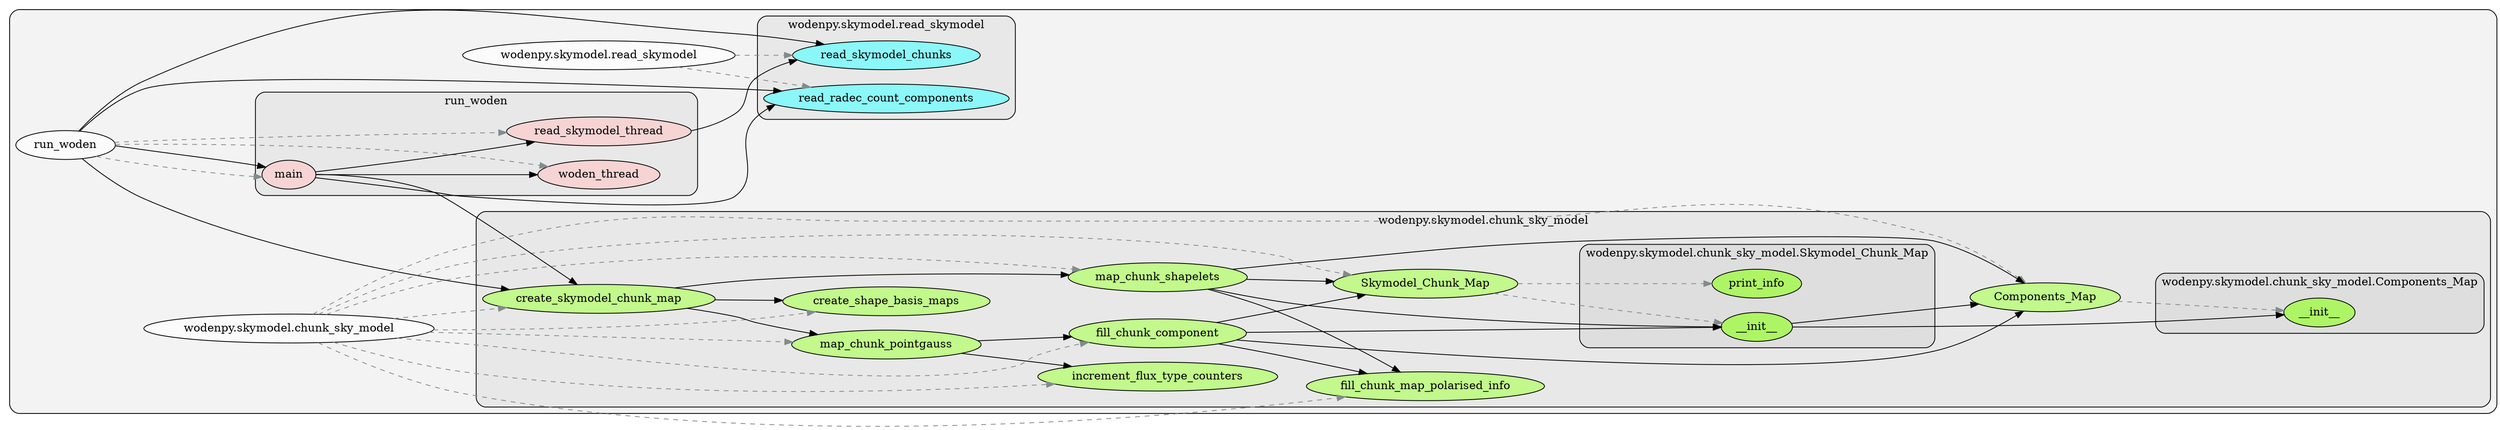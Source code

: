 digraph G {
    graph [rankdir=LR, clusterrank="local"];
    subgraph cluster_G {

        graph [style="filled,rounded", fillcolor="#80808018", label=""];
        run_woden [label="run_woden", style="filled", fillcolor="#ffffffb2", fontcolor="#000000", group="0"];
        wodenpy__skymodel__chunk_sky_model [label="wodenpy.skymodel.chunk_sky_model", style="filled", fillcolor="#ffffffb2", fontcolor="#000000", group="1"];
        wodenpy__skymodel__read_skymodel [label="wodenpy.skymodel.read_skymodel", style="filled", fillcolor="#ffffffb2", fontcolor="#000000", group="2"];
        subgraph cluster_run_woden {

            graph [style="filled,rounded", fillcolor="#80808018", label="run_woden"];
            run_woden__main [label="main", style="filled", fillcolor="#feccccb2", fontcolor="#000000", group="0"];
            run_woden__read_skymodel_thread [label="read_skymodel_thread", style="filled", fillcolor="#feccccb2", fontcolor="#000000", group="0"];
            run_woden__woden_thread [label="woden_thread", style="filled", fillcolor="#feccccb2", fontcolor="#000000", group="0"];
        }
        subgraph cluster_wodenpy__skymodel__chunk_sky_model {

            graph [style="filled,rounded", fillcolor="#80808018", label="wodenpy.skymodel.chunk_sky_model"];
            wodenpy__skymodel__chunk_sky_model__Components_Map [label="Components_Map", style="filled", fillcolor="#b2ff65b2", fontcolor="#000000", group="1"];
            wodenpy__skymodel__chunk_sky_model__Skymodel_Chunk_Map [label="Skymodel_Chunk_Map", style="filled", fillcolor="#b2ff65b2", fontcolor="#000000", group="1"];
            wodenpy__skymodel__chunk_sky_model__create_shape_basis_maps [label="create_shape_basis_maps", style="filled", fillcolor="#b2ff65b2", fontcolor="#000000", group="1"];
            wodenpy__skymodel__chunk_sky_model__create_skymodel_chunk_map [label="create_skymodel_chunk_map", style="filled", fillcolor="#b2ff65b2", fontcolor="#000000", group="1"];
            wodenpy__skymodel__chunk_sky_model__fill_chunk_component [label="fill_chunk_component", style="filled", fillcolor="#b2ff65b2", fontcolor="#000000", group="1"];
            wodenpy__skymodel__chunk_sky_model__fill_chunk_map_polarised_info [label="fill_chunk_map_polarised_info", style="filled", fillcolor="#b2ff65b2", fontcolor="#000000", group="1"];
            wodenpy__skymodel__chunk_sky_model__increment_flux_type_counters [label="increment_flux_type_counters", style="filled", fillcolor="#b2ff65b2", fontcolor="#000000", group="1"];
            wodenpy__skymodel__chunk_sky_model__map_chunk_pointgauss [label="map_chunk_pointgauss", style="filled", fillcolor="#b2ff65b2", fontcolor="#000000", group="1"];
            wodenpy__skymodel__chunk_sky_model__map_chunk_shapelets [label="map_chunk_shapelets", style="filled", fillcolor="#b2ff65b2", fontcolor="#000000", group="1"];
            subgraph cluster_wodenpy__skymodel__chunk_sky_model__Components_Map {

                graph [style="filled,rounded", fillcolor="#80808018", label="wodenpy.skymodel.chunk_sky_model.Components_Map"];
                wodenpy__skymodel__chunk_sky_model__Components_Map____init__ [label="__init__", style="filled", fillcolor="#99ff32b2", fontcolor="#000000", group="1"];
            }
            subgraph cluster_wodenpy__skymodel__chunk_sky_model__Skymodel_Chunk_Map {

                graph [style="filled,rounded", fillcolor="#80808018", label="wodenpy.skymodel.chunk_sky_model.Skymodel_Chunk_Map"];
                wodenpy__skymodel__chunk_sky_model__Skymodel_Chunk_Map____init__ [label="__init__", style="filled", fillcolor="#99ff32b2", fontcolor="#000000", group="1"];
                wodenpy__skymodel__chunk_sky_model__Skymodel_Chunk_Map__print_info [label="print_info", style="filled", fillcolor="#99ff32b2", fontcolor="#000000", group="1"];
            }
        }
        subgraph cluster_wodenpy__skymodel__read_skymodel {

            graph [style="filled,rounded", fillcolor="#80808018", label="wodenpy.skymodel.read_skymodel"];
            wodenpy__skymodel__read_skymodel__read_radec_count_components [label="read_radec_count_components", style="filled", fillcolor="#65feffb2", fontcolor="#000000", group="2"];
            wodenpy__skymodel__read_skymodel__read_skymodel_chunks [label="read_skymodel_chunks", style="filled", fillcolor="#65feffb2", fontcolor="#000000", group="2"];
        }
    }
        run_woden -> run_woden__woden_thread [style="dashed",  color="#838b8b"];
        run_woden -> run_woden__read_skymodel_thread [style="dashed",  color="#838b8b"];
        run_woden -> run_woden__main [style="dashed",  color="#838b8b"];
        wodenpy__skymodel__read_skymodel -> wodenpy__skymodel__read_skymodel__read_radec_count_components [style="dashed",  color="#838b8b"];
        wodenpy__skymodel__read_skymodel -> wodenpy__skymodel__read_skymodel__read_skymodel_chunks [style="dashed",  color="#838b8b"];
        wodenpy__skymodel__chunk_sky_model -> wodenpy__skymodel__chunk_sky_model__create_skymodel_chunk_map [style="dashed",  color="#838b8b"];
        wodenpy__skymodel__chunk_sky_model -> wodenpy__skymodel__chunk_sky_model__fill_chunk_component [style="dashed",  color="#838b8b"];
        wodenpy__skymodel__chunk_sky_model -> wodenpy__skymodel__chunk_sky_model__increment_flux_type_counters [style="dashed",  color="#838b8b"];
        wodenpy__skymodel__chunk_sky_model -> wodenpy__skymodel__chunk_sky_model__Skymodel_Chunk_Map [style="dashed",  color="#838b8b"];
        wodenpy__skymodel__chunk_sky_model -> wodenpy__skymodel__chunk_sky_model__Components_Map [style="dashed",  color="#838b8b"];
        wodenpy__skymodel__chunk_sky_model -> wodenpy__skymodel__chunk_sky_model__map_chunk_pointgauss [style="dashed",  color="#838b8b"];
        wodenpy__skymodel__chunk_sky_model -> wodenpy__skymodel__chunk_sky_model__fill_chunk_map_polarised_info [style="dashed",  color="#838b8b"];
        wodenpy__skymodel__chunk_sky_model -> wodenpy__skymodel__chunk_sky_model__create_shape_basis_maps [style="dashed",  color="#838b8b"];
        wodenpy__skymodel__chunk_sky_model -> wodenpy__skymodel__chunk_sky_model__map_chunk_shapelets [style="dashed",  color="#838b8b"];
        wodenpy__skymodel__chunk_sky_model__Components_Map -> wodenpy__skymodel__chunk_sky_model__Components_Map____init__ [style="dashed",  color="#838b8b"];
        wodenpy__skymodel__chunk_sky_model__Skymodel_Chunk_Map -> wodenpy__skymodel__chunk_sky_model__Skymodel_Chunk_Map__print_info [style="dashed",  color="#838b8b"];
        wodenpy__skymodel__chunk_sky_model__Skymodel_Chunk_Map -> wodenpy__skymodel__chunk_sky_model__Skymodel_Chunk_Map____init__ [style="dashed",  color="#838b8b"];
        run_woden -> wodenpy__skymodel__read_skymodel__read_radec_count_components [style="solid",  color="#000000"];
        run_woden -> run_woden__main [style="solid",  color="#000000"];
        run_woden -> wodenpy__skymodel__read_skymodel__read_skymodel_chunks [style="solid",  color="#000000"];
        run_woden -> wodenpy__skymodel__chunk_sky_model__create_skymodel_chunk_map [style="solid",  color="#000000"];
        run_woden__read_skymodel_thread -> wodenpy__skymodel__read_skymodel__read_skymodel_chunks [style="solid",  color="#000000"];
        run_woden__main -> run_woden__woden_thread [style="solid",  color="#000000"];
        run_woden__main -> wodenpy__skymodel__read_skymodel__read_radec_count_components [style="solid",  color="#000000"];
        run_woden__main -> wodenpy__skymodel__chunk_sky_model__create_skymodel_chunk_map [style="solid",  color="#000000"];
        run_woden__main -> run_woden__read_skymodel_thread [style="solid",  color="#000000"];
        wodenpy__skymodel__chunk_sky_model__Skymodel_Chunk_Map____init__ -> wodenpy__skymodel__chunk_sky_model__Components_Map [style="solid",  color="#000000"];
        wodenpy__skymodel__chunk_sky_model__Skymodel_Chunk_Map____init__ -> wodenpy__skymodel__chunk_sky_model__Components_Map____init__ [style="solid",  color="#000000"];
        wodenpy__skymodel__chunk_sky_model__fill_chunk_component -> wodenpy__skymodel__chunk_sky_model__Skymodel_Chunk_Map [style="solid",  color="#000000"];
        wodenpy__skymodel__chunk_sky_model__fill_chunk_component -> wodenpy__skymodel__chunk_sky_model__fill_chunk_map_polarised_info [style="solid",  color="#000000"];
        wodenpy__skymodel__chunk_sky_model__fill_chunk_component -> wodenpy__skymodel__chunk_sky_model__Skymodel_Chunk_Map____init__ [style="solid",  color="#000000"];
        wodenpy__skymodel__chunk_sky_model__fill_chunk_component -> wodenpy__skymodel__chunk_sky_model__Components_Map [style="solid",  color="#000000"];
        wodenpy__skymodel__chunk_sky_model__map_chunk_pointgauss -> wodenpy__skymodel__chunk_sky_model__fill_chunk_component [style="solid",  color="#000000"];
        wodenpy__skymodel__chunk_sky_model__map_chunk_pointgauss -> wodenpy__skymodel__chunk_sky_model__increment_flux_type_counters [style="solid",  color="#000000"];
        wodenpy__skymodel__chunk_sky_model__map_chunk_shapelets -> wodenpy__skymodel__chunk_sky_model__Skymodel_Chunk_Map [style="solid",  color="#000000"];
        wodenpy__skymodel__chunk_sky_model__map_chunk_shapelets -> wodenpy__skymodel__chunk_sky_model__fill_chunk_map_polarised_info [style="solid",  color="#000000"];
        wodenpy__skymodel__chunk_sky_model__map_chunk_shapelets -> wodenpy__skymodel__chunk_sky_model__Skymodel_Chunk_Map____init__ [style="solid",  color="#000000"];
        wodenpy__skymodel__chunk_sky_model__map_chunk_shapelets -> wodenpy__skymodel__chunk_sky_model__Components_Map [style="solid",  color="#000000"];
        wodenpy__skymodel__chunk_sky_model__create_skymodel_chunk_map -> wodenpy__skymodel__chunk_sky_model__create_shape_basis_maps [style="solid",  color="#000000"];
        wodenpy__skymodel__chunk_sky_model__create_skymodel_chunk_map -> wodenpy__skymodel__chunk_sky_model__map_chunk_pointgauss [style="solid",  color="#000000"];
        wodenpy__skymodel__chunk_sky_model__create_skymodel_chunk_map -> wodenpy__skymodel__chunk_sky_model__map_chunk_shapelets [style="solid",  color="#000000"];
    }

